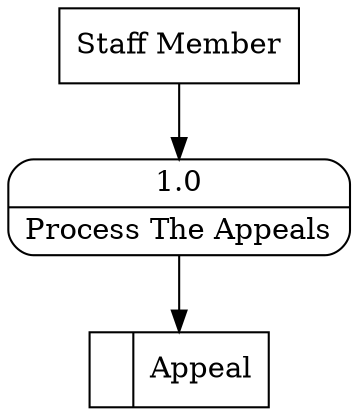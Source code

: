 digraph dfd2{ 
node[shape=record]
200 [label="<f0>  |<f1> Appeal " ];
201 [label="Staff Member" shape=box];
202 [label="{<f0> 1.0|<f1> Process The Appeals }" shape=Mrecord];
201 -> 202
202 -> 200
}